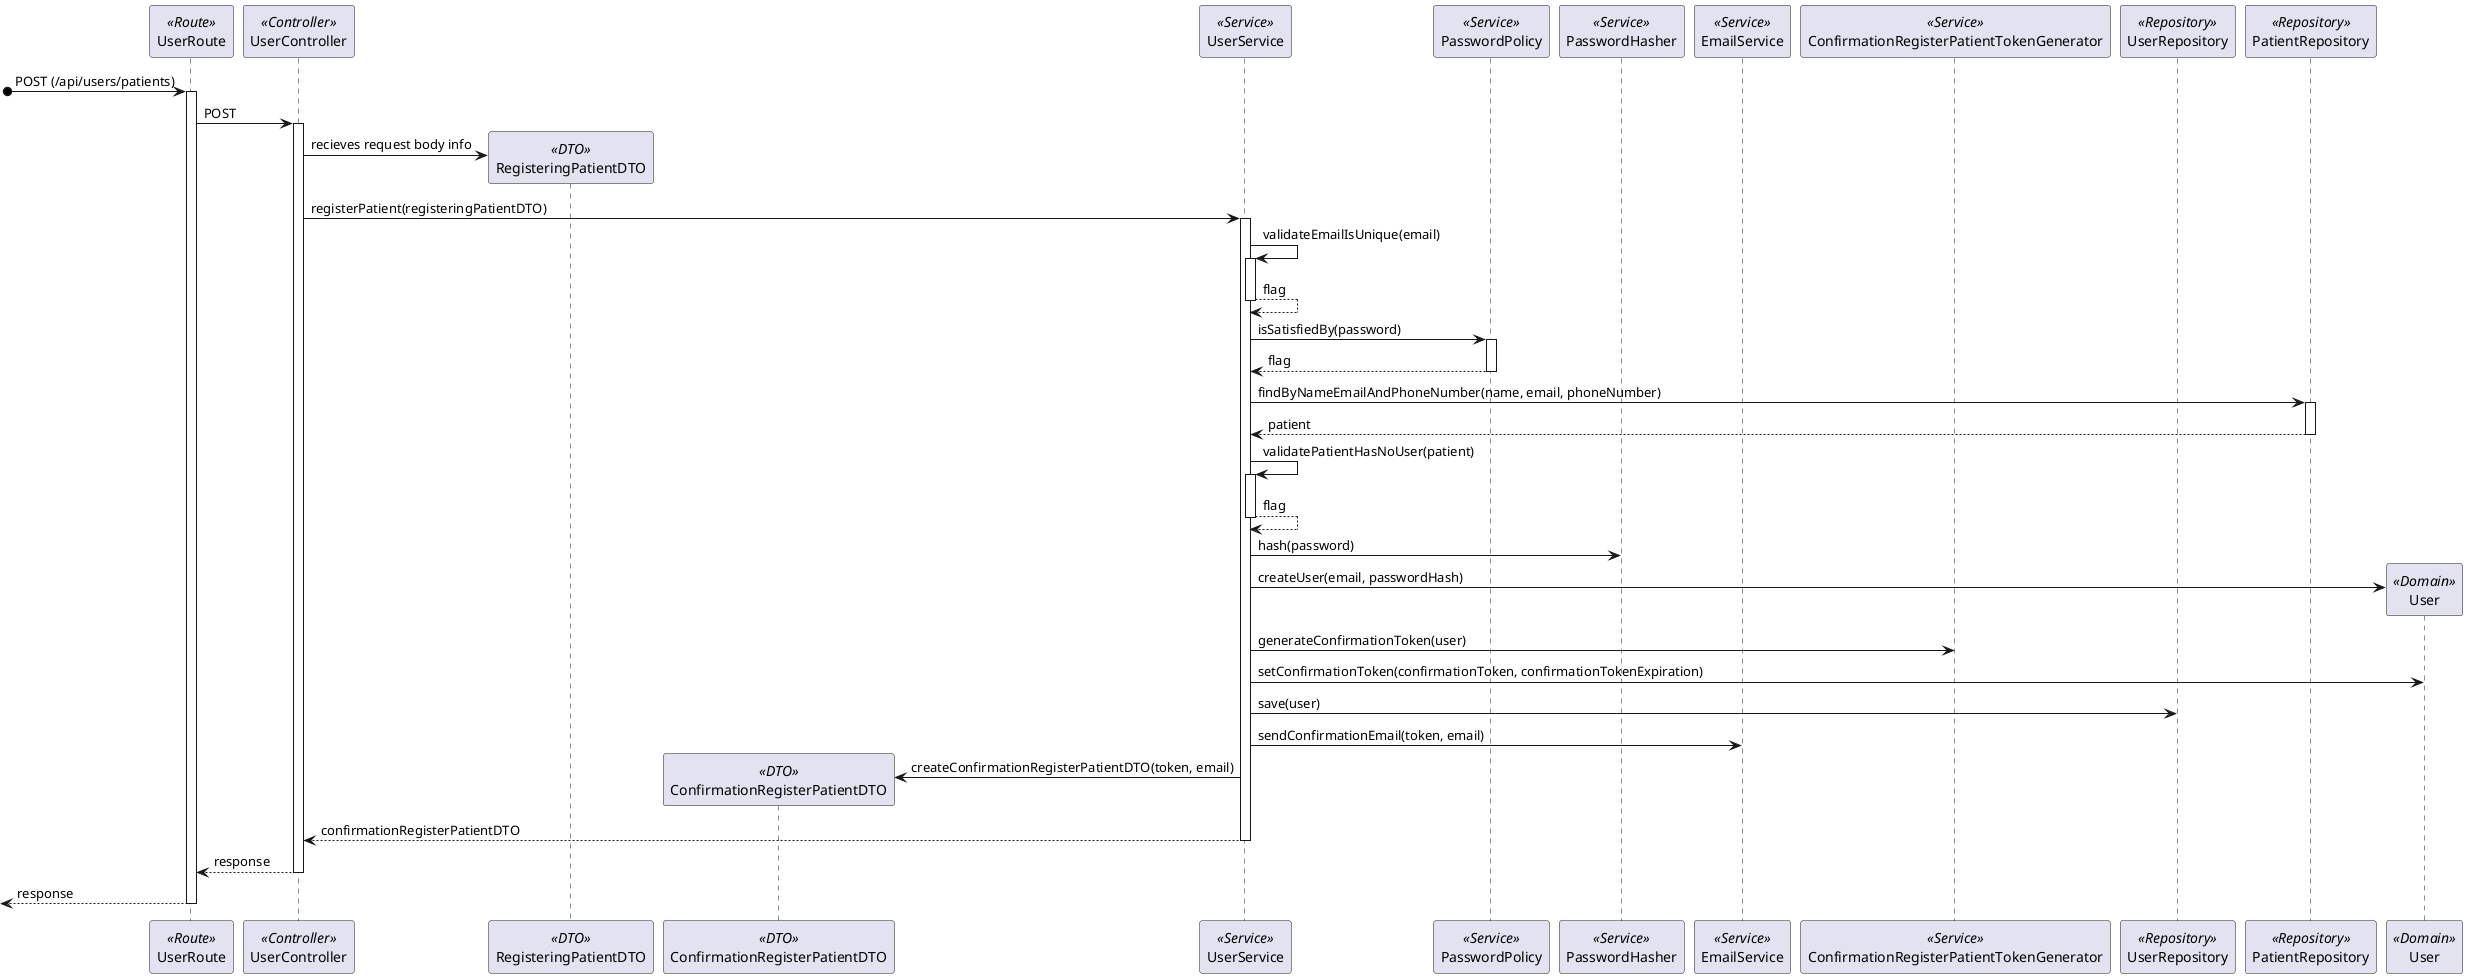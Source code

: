 ```plantuml
@startuml Process_View_Prior_Confirmation
participant UserRoute as Route <<Route>>
participant UserController as Controller <<Controller>>
participant RegisteringPatientDTO as DTO <<DTO>>
participant ConfirmationRegisterPatientDTO as ConfirmationDTO <<DTO>>
participant UserService as Service <<Service>>
participant PasswordPolicy as Policy <<Service>>
participant PasswordHasher as Hasher <<Service>>
participant EmailService as EmailService <<Service>>
participant ConfirmationRegisterPatientTokenGenerator as TokenGenerator <<Service>>
participant UserRepository as Repository <<Repository>>
participant PatientRepository as PatientRepository <<Repository>> 
participant User as Domain <<Domain>>
[o-> Route: POST (/api/users/patients)
activate Route
Route -> Controller : POST
activate Controller
Controller -> DTO** : recieves request body info
Controller -> Service : registerPatient(registeringPatientDTO)
activate Service
Service -> Service : validateEmailIsUnique(email)
activate Service
return flag
Service -> Policy : isSatisfiedBy(password)
activate Policy
return flag
Service -> PatientRepository : findByNameEmailAndPhoneNumber(name, email, phoneNumber)
activate PatientRepository
return patient
Service -> Service : validatePatientHasNoUser(patient)
activate Service
return flag
Service -> Hasher : hash(password)
Service -> Domain** : createUser(email, passwordHash)
Service -> TokenGenerator : generateConfirmationToken(user)
Service -> Domain : setConfirmationToken(confirmationToken, confirmationTokenExpiration)
Service -> Repository : save(user)
Service -> EmailService : sendConfirmationEmail(token, email)
Service -> ConfirmationDTO** : createConfirmationRegisterPatientDTO(token, email)
Service --> Controller : confirmationRegisterPatientDTO
deactivate Service
Controller --> Route : response
deactivate Controller
<-- Route : response
deactivate Route


@enduml
```